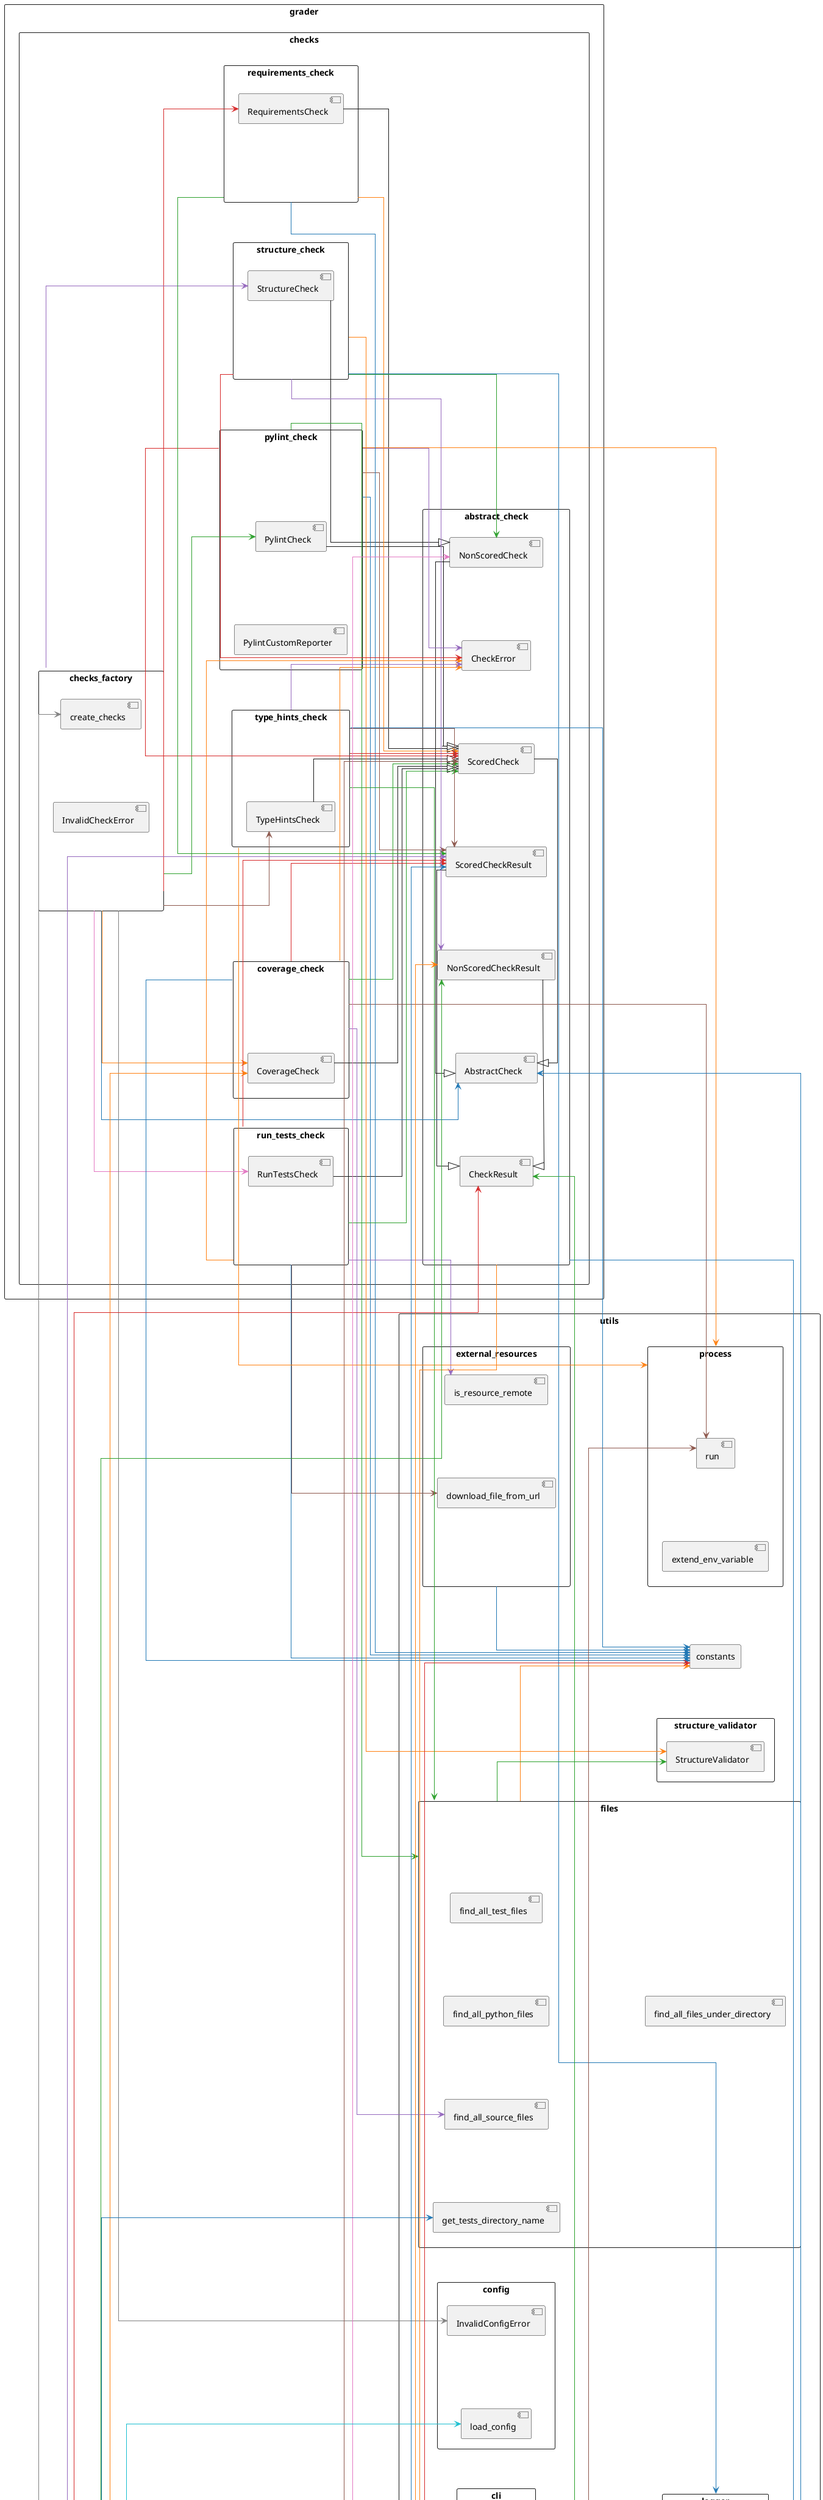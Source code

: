 @startuml

' ==============================
' Global style settings
' ==============================
skinparam ranksep 140
skinparam nodesep 120
skinparam packageStyle rectangle
skinparam linetype ortho
skinparam class {
    BackgroundColor White
    BorderColor Black
}
left to right direction

' ==============================
' Layer 1: Checks
' ==============================
package "grader" {
    package "checks" {

        package "abstract_check" {
            [CheckResult]
            [AbstractCheck]
            [ScoredCheckResult]
            [NonScoredCheckResult]
            [ScoredCheck]
            [NonScoredCheck]
            [CheckError]

            [AbstractCheck] <|- [ScoredCheck]
            [AbstractCheck] <|- [NonScoredCheck]
            [CheckResult] <|- [ScoredCheckResult]
            [CheckResult] <|- [NonScoredCheckResult]
        }

        package "checks_factory" {
            [create_checks]
            [InvalidCheckError]
        }

        package "coverage_check" {
            [CoverageCheck]
            [ScoredCheck] <|- [CoverageCheck]
        }

        package "pylint_check" {
            [PylintCheck]
            [PylintCustomReporter]
            [ScoredCheck] <|- [PylintCheck]
        }

        package "requirements_check" {
            [RequirementsCheck]
            [ScoredCheck] <|- [RequirementsCheck]
        }

        package "run_tests_check" {
            [RunTestsCheck]
            [ScoredCheck] <|- [RunTestsCheck]
        }

        package "structure_check" {
            [StructureCheck]
            [NonScoredCheck] <|- [StructureCheck]
        }

        package "type_hints_check" {
            [TypeHintsCheck]
            [ScoredCheck] <|- [TypeHintsCheck]
        }
    }
}

' ==============================
' Layer 2: Utils
' ==============================
package "utils" {

    package "logger" {
        [setup_logger]
    }

    package "process" {
        [run]
        [extend_env_variable]
    }

    package "files" {
        [find_all_python_files]
        [find_all_source_files]
        [find_all_test_files]
        [get_tests_directory_name]
        [find_all_files_under_directory]
    }

    package "structure_validator" {
        [StructureValidator]
    }

    package "external_resources" {
        [is_resource_remote]
        [download_file_from_url]
    }

    package "virtual_environment" {
        [VirtualEnvironment]
        [VirtualEnvironmentError]
    }

    package "config" {
        [load_config]
        [InvalidConfigError]
    }

    package "constants" {
    }

    package "cli" {
        [get_args]
    }

    package "results_reporter" {
        [ResultsReporter]
        [JSONResultsReporter]
        [result_to_json]
        [CSVResultsReporter]
        [result_to_csv]
        [PlainTextResultsReporter]
        [result_to_plain_text]

        [ResultsReporter] <|- [JSONResultsReporter]
        [ResultsReporter] <|- [CSVResultsReporter]
        [ResultsReporter] <|- [PlainTextResultsReporter]
    }
}

' ==============================
' Layer 3: PyGrader
' ==============================
package "pygrader" {
    [Grader]
    [build_reporter]
    [main]
}

' ==============================
' Dependencies (each arrow unique color per source)
' Palette used: #1f77b4, #ff7f0e, #2ca02c, #d62728, #9467bd, #8c564b, #e377c2, #7f7f7f, #bcbd22, #17becf
' ==============================

' --- Checks Factory arrows
"checks_factory" -[#1f77b4]-> "AbstractCheck"
"checks_factory" -[#ff7f0e]-> "CoverageCheck"
"checks_factory" -[#2ca02c]-> "PylintCheck"
"checks_factory" -[#d62728]-> "RequirementsCheck"
"checks_factory" -[#9467bd]-> "StructureCheck"
"checks_factory" -[#8c564b]-> "TypeHintsCheck"
"checks_factory" -[#e377c2]-> "RunTestsCheck"
"checks_factory" -[#7f7f7f]-> "InvalidConfigError"

' --- Coverage Check arrows
"coverage_check" -[#1f77b4]-> "constants"
"coverage_check" -[#ff7f0e]-> "CheckError"
"coverage_check" -[#2ca02c]-> "ScoredCheck"
"coverage_check" -[#d62728]-> "ScoredCheckResult"
"coverage_check" -[#9467bd]-> "find_all_source_files"
"coverage_check" -[#8c564b]-> "run"

' --- Pylint Check arrows
"pylint_check" -[#1f77b4]-> "constants"
"pylint_check" -[#ff7f0e]-> "process"
"pylint_check" -[#2ca02c]-> "files"
"pylint_check" -[#d62728]-> "ScoredCheck"
"pylint_check" -[#9467bd]-> "CheckError"
"pylint_check" -[#8c564b]-> "ScoredCheckResult"

' --- Requirements Check arrows
"requirements_check" -[#1f77b4]-> "constants"
"requirements_check" -[#ff7f0e]-> "ScoredCheck"
"requirements_check" -[#2ca02c]-> "ScoredCheckResult"

' --- Run Tests Check arrows
"run_tests_check" -[#1f77b4]-> "constants"
"run_tests_check" -[#ff7f0e]-> "CheckError"
"run_tests_check" -[#2ca02c]-> "ScoredCheck"
"run_tests_check" -[#d62728]-> "ScoredCheckResult"
"run_tests_check" -[#9467bd]-> "is_resource_remote"
"run_tests_check" -[#8c564b]-> "download_file_from_url"

' --- Structure Check arrows
"structure_check" -[#1f77b4]-> "logger"
"structure_check" -[#ff7f0e]-> "StructureValidator"
"structure_check" -[#2ca02c]-> "NonScoredCheck"
"structure_check" -[#d62728]-> "CheckError"
"structure_check" -[#9467bd]-> "NonScoredCheckResult"

' --- Type Hints Check arrows
"type_hints_check" -[#1f77b4]-> "constants"
"type_hints_check" -[#ff7f0e]-> "process"
"type_hints_check" -[#2ca02c]-> "files"
"type_hints_check" -[#d62728]-> "ScoredCheck"
"type_hints_check" -[#9467bd]-> "CheckError"
"type_hints_check" -[#8c564b]-> "ScoredCheckResult"

' --- Abstract Check arrows
"abstract_check" -[#1f77b4]-> "logger"
"abstract_check" -[#ff7f0e]-> "VirtualEnvironment"

' --- Utils arrows
"external_resources" -[#1f77b4]-> "constants"
"files" -[#ff7f0e]-> "constants"
"files" -[#2ca02c]-> "StructureValidator"
"virtual_environment" -[#d62728]-> "constants"
"virtual_environment" -[#9467bd]-> "logger"
"virtual_environment" -[#8c564b]-> "run"

' --- Results Reporter arrows
"results_reporter" -[#1f77b4]-> "ScoredCheckResult"
"results_reporter" -[#ff7f0e]-> "NonScoredCheckResult"
"results_reporter" -[#2ca02c]-> "CheckResult"

' --- PyGrader arrows
"pygrader" -[#1f77b4]-> "AbstractCheck"
"pygrader" -[#ff7f0e]-> "CoverageCheck"
"pygrader" -[#2ca02c]-> "NonScoredCheckResult"
"pygrader" -[#d62728]-> "CheckResult"
"pygrader" -[#9467bd]-> "ScoredCheckResult"
"pygrader" -[#8c564b]-> "ScoredCheck"
"pygrader" -[#e377c2]-> "NonScoredCheck"
"pygrader" -[#7f7f7f]-> "create_checks"
"pygrader" -[#bcbd22]-> "get_args"
"pygrader" -[#17becf]-> "load_config"
"pygrader" -[#1f77b4]-> "get_tests_directory_name"
"pygrader" -[#ff7f0e]-> "setup_logger"
"pygrader" -[#2ca02c]-> "JSONResultsReporter"
"pygrader" -[#d62728]-> "CSVResultsReporter"
"pygrader" -[#9467bd]-> "PlainTextResultsReporter"
"pygrader" -[#8c564b]-> "ResultsReporter"
"pygrader" -[#e377c2]-> "VirtualEnvironment"



@enduml
